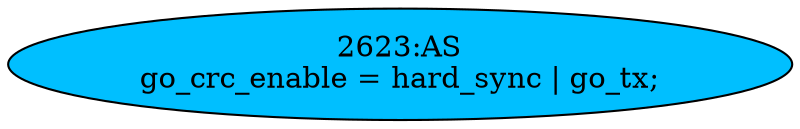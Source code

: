 strict digraph "" {
	node [label="\N"];
	"2623:AS"	 [ast="<pyverilog.vparser.ast.Assign object at 0x7f44f6b75ed0>",
		def_var="['go_crc_enable']",
		fillcolor=deepskyblue,
		label="2623:AS
go_crc_enable = hard_sync | go_tx;",
		statements="[]",
		style=filled,
		typ=Assign,
		use_var="['hard_sync', 'go_tx']"];
}
